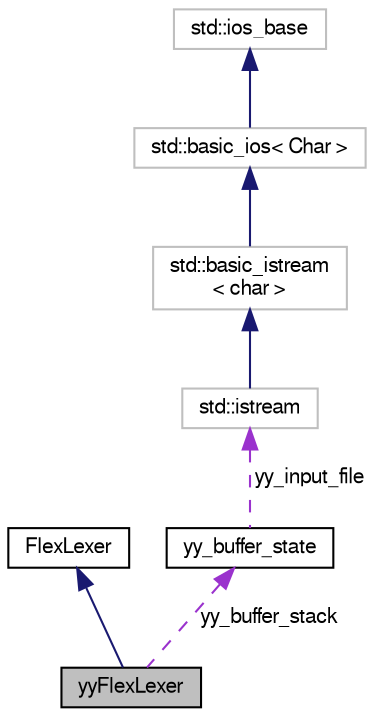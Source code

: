 digraph "yyFlexLexer"
{
  edge [fontname="FreeSans",fontsize="10",labelfontname="FreeSans",labelfontsize="10"];
  node [fontname="FreeSans",fontsize="10",shape=record];
  Node1 [label="yyFlexLexer",height=0.2,width=0.4,color="black", fillcolor="grey75", style="filled", fontcolor="black"];
  Node2 -> Node1 [dir="back",color="midnightblue",fontsize="10",style="solid",fontname="FreeSans"];
  Node2 [label="FlexLexer",height=0.2,width=0.4,color="black", fillcolor="white", style="filled",URL="$class_flex_lexer.html"];
  Node3 -> Node1 [dir="back",color="darkorchid3",fontsize="10",style="dashed",label=" yy_buffer_stack" ,fontname="FreeSans"];
  Node3 [label="yy_buffer_state",height=0.2,width=0.4,color="black", fillcolor="white", style="filled",URL="$structyy__buffer__state.html"];
  Node4 -> Node3 [dir="back",color="darkorchid3",fontsize="10",style="dashed",label=" yy_input_file" ,fontname="FreeSans"];
  Node4 [label="std::istream",height=0.2,width=0.4,color="grey75", fillcolor="white", style="filled",tooltip="STL class. "];
  Node5 -> Node4 [dir="back",color="midnightblue",fontsize="10",style="solid",fontname="FreeSans"];
  Node5 [label="std::basic_istream\l\< char \>",height=0.2,width=0.4,color="grey75", fillcolor="white", style="filled",tooltip="STL class. "];
  Node6 -> Node5 [dir="back",color="midnightblue",fontsize="10",style="solid",fontname="FreeSans"];
  Node6 [label="std::basic_ios\< Char \>",height=0.2,width=0.4,color="grey75", fillcolor="white", style="filled",tooltip="STL class. "];
  Node7 -> Node6 [dir="back",color="midnightblue",fontsize="10",style="solid",fontname="FreeSans"];
  Node7 [label="std::ios_base",height=0.2,width=0.4,color="grey75", fillcolor="white", style="filled",tooltip="STL class. "];
}
